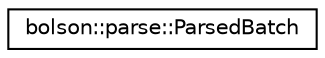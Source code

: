 digraph "Graphical Class Hierarchy"
{
 // LATEX_PDF_SIZE
  edge [fontname="Helvetica",fontsize="10",labelfontname="Helvetica",labelfontsize="10"];
  node [fontname="Helvetica",fontsize="10",shape=record];
  rankdir="LR";
  Node0 [label="bolson::parse::ParsedBatch",height=0.2,width=0.4,color="black", fillcolor="white", style="filled",URL="$structbolson_1_1parse_1_1_parsed_batch.html",tooltip="The result of parsing a raw JSON buffer."];
}
